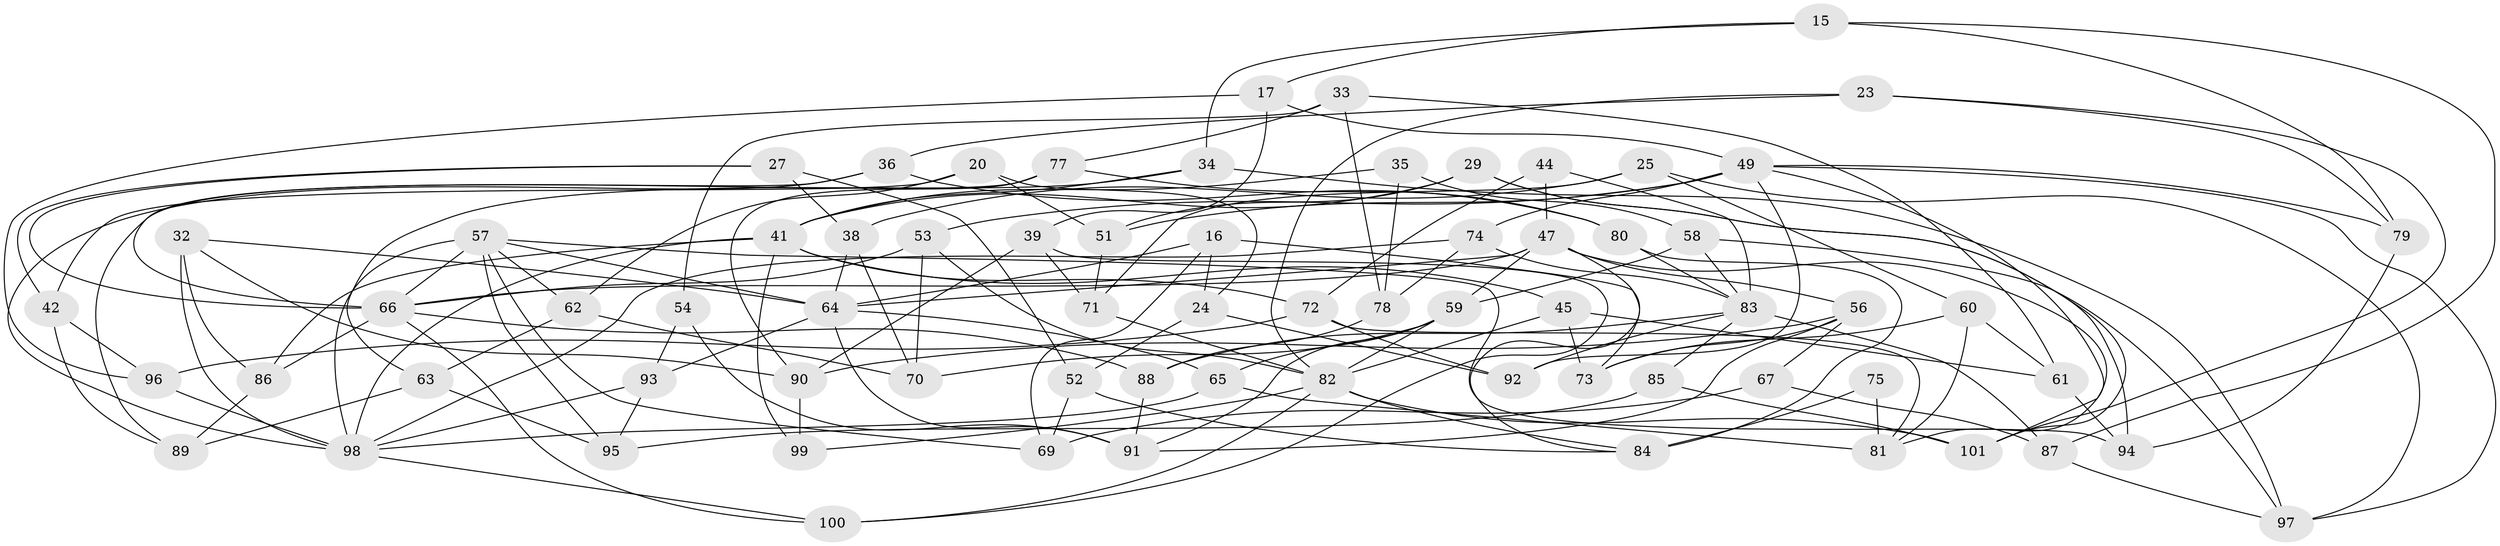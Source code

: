 // original degree distribution, {4: 1.0}
// Generated by graph-tools (version 1.1) at 2025/03/03/04/25 22:03:47]
// undirected, 70 vertices, 159 edges
graph export_dot {
graph [start="1"]
  node [color=gray90,style=filled];
  15;
  16;
  17;
  20;
  23;
  24;
  25;
  27;
  29;
  32;
  33;
  34;
  35;
  36;
  38;
  39;
  41 [super="+11+21"];
  42;
  44;
  45;
  47 [super="+18"];
  49 [super="+2+5"];
  51;
  52;
  53;
  54;
  56 [super="+48"];
  57 [super="+6+13"];
  58 [super="+28"];
  59 [super="+40"];
  60;
  61;
  62;
  63;
  64 [super="+3+31"];
  65;
  66 [super="+8+46"];
  67;
  69;
  70;
  71;
  72 [super="+22"];
  73;
  74;
  75;
  77;
  78;
  79;
  80;
  81 [super="+50"];
  82 [super="+76"];
  83 [super="+19"];
  84 [super="+68"];
  85;
  86;
  87;
  88;
  89;
  90 [super="+26"];
  91 [super="+10"];
  92;
  93;
  94;
  95;
  96;
  97 [super="+55"];
  98 [super="+9+12+30"];
  99;
  100;
  101 [super="+43"];
  15 -- 17;
  15 -- 34;
  15 -- 87;
  15 -- 79;
  16 -- 73;
  16 -- 64;
  16 -- 69;
  16 -- 24;
  17 -- 49;
  17 -- 96;
  17 -- 39;
  20 -- 62;
  20 -- 42;
  20 -- 24;
  20 -- 51;
  23 -- 101;
  23 -- 79;
  23 -- 36;
  23 -- 82;
  24 -- 92;
  24 -- 52;
  25 -- 60;
  25 -- 71;
  25 -- 38;
  25 -- 97;
  27 -- 42;
  27 -- 38;
  27 -- 66;
  27 -- 52;
  29 -- 51;
  29 -- 94;
  29 -- 101;
  29 -- 41;
  32 -- 86;
  32 -- 90;
  32 -- 64;
  32 -- 98;
  33 -- 61;
  33 -- 78;
  33 -- 54;
  33 -- 77;
  34 -- 97;
  34 -- 63;
  34 -- 41;
  35 -- 58 [weight=2];
  35 -- 78;
  35 -- 41;
  36 -- 80;
  36 -- 66;
  36 -- 98;
  38 -- 70;
  38 -- 64;
  39 -- 71;
  39 -- 90;
  39 -- 100;
  41 -- 45;
  41 -- 72;
  41 -- 86;
  41 -- 98;
  41 -- 99;
  42 -- 89;
  42 -- 96;
  44 -- 72 [weight=2];
  44 -- 83;
  44 -- 47;
  45 -- 73;
  45 -- 61;
  45 -- 82;
  47 -- 64;
  47 -- 84;
  47 -- 101;
  47 -- 56;
  47 -- 59 [weight=2];
  47 -- 66;
  49 -- 51;
  49 -- 92;
  49 -- 53;
  49 -- 97;
  49 -- 81;
  49 -- 74;
  49 -- 79;
  51 -- 71;
  52 -- 84;
  52 -- 69;
  53 -- 82;
  53 -- 70;
  53 -- 66;
  54 -- 91 [weight=2];
  54 -- 93;
  56 -- 67 [weight=2];
  56 -- 73;
  56 -- 90;
  56 -- 91;
  57 -- 95;
  57 -- 94;
  57 -- 62;
  57 -- 64;
  57 -- 69;
  57 -- 66;
  57 -- 98 [weight=2];
  58 -- 97 [weight=2];
  58 -- 83;
  58 -- 59;
  59 -- 65;
  59 -- 82 [weight=2];
  59 -- 70;
  59 -- 91;
  60 -- 61;
  60 -- 73;
  60 -- 81;
  61 -- 94;
  62 -- 63;
  62 -- 70;
  63 -- 95;
  63 -- 89;
  64 -- 91;
  64 -- 65;
  64 -- 93;
  65 -- 81;
  65 -- 98;
  66 -- 100;
  66 -- 86;
  66 -- 88;
  67 -- 69;
  67 -- 87;
  71 -- 82;
  72 -- 92;
  72 -- 96;
  72 -- 81;
  74 -- 78;
  74 -- 83;
  74 -- 98;
  75 -- 84 [weight=2];
  75 -- 81 [weight=2];
  77 -- 80;
  77 -- 89;
  77 -- 90;
  78 -- 88;
  79 -- 94;
  80 -- 84;
  80 -- 83;
  82 -- 101;
  82 -- 99;
  82 -- 100;
  82 -- 84;
  83 -- 88;
  83 -- 85;
  83 -- 87;
  83 -- 92;
  85 -- 101 [weight=2];
  85 -- 95;
  86 -- 89;
  87 -- 97;
  88 -- 91;
  90 -- 99 [weight=2];
  93 -- 95;
  93 -- 98;
  96 -- 98;
  98 -- 100;
}

